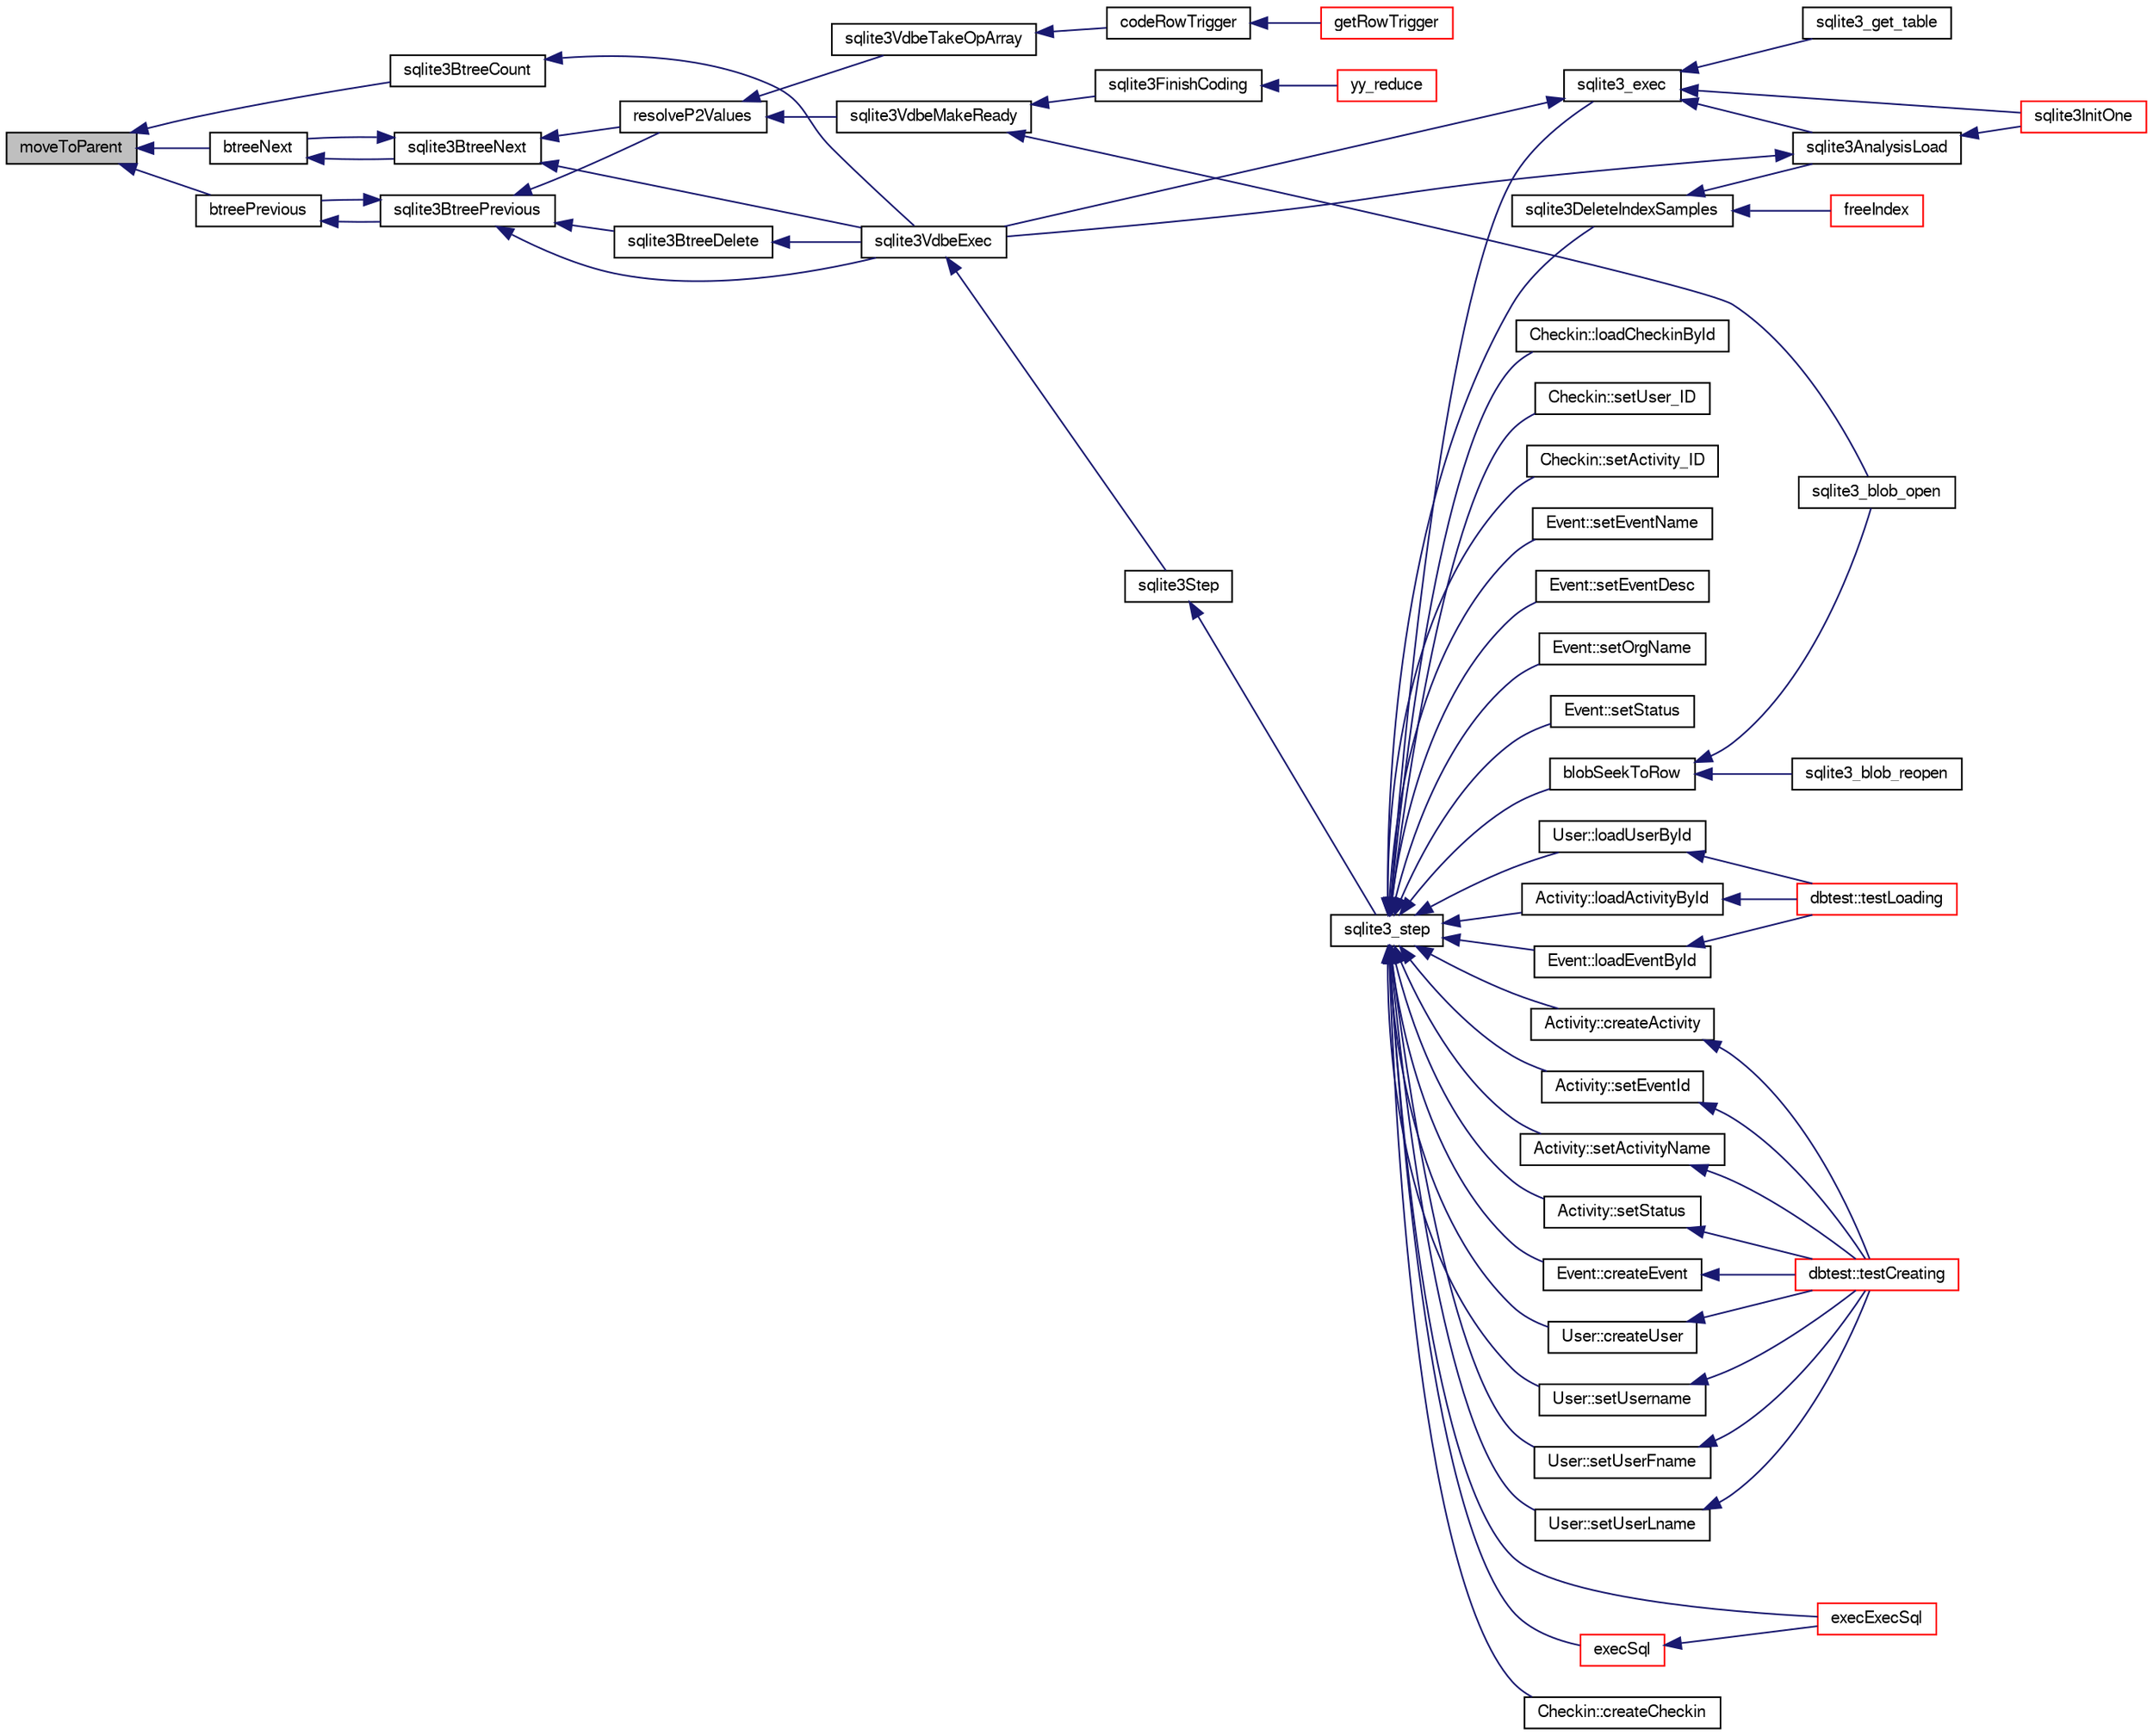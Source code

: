 digraph "moveToParent"
{
  edge [fontname="FreeSans",fontsize="10",labelfontname="FreeSans",labelfontsize="10"];
  node [fontname="FreeSans",fontsize="10",shape=record];
  rankdir="LR";
  Node171063 [label="moveToParent",height=0.2,width=0.4,color="black", fillcolor="grey75", style="filled", fontcolor="black"];
  Node171063 -> Node171064 [dir="back",color="midnightblue",fontsize="10",style="solid",fontname="FreeSans"];
  Node171064 [label="btreeNext",height=0.2,width=0.4,color="black", fillcolor="white", style="filled",URL="$sqlite3_8c.html#a937623744e3658bd068b8ad99e87c356"];
  Node171064 -> Node171065 [dir="back",color="midnightblue",fontsize="10",style="solid",fontname="FreeSans"];
  Node171065 [label="sqlite3BtreeNext",height=0.2,width=0.4,color="black", fillcolor="white", style="filled",URL="$sqlite3_8c.html#aa56f96564bee008046aa50f7f8455887"];
  Node171065 -> Node171064 [dir="back",color="midnightblue",fontsize="10",style="solid",fontname="FreeSans"];
  Node171065 -> Node171066 [dir="back",color="midnightblue",fontsize="10",style="solid",fontname="FreeSans"];
  Node171066 [label="resolveP2Values",height=0.2,width=0.4,color="black", fillcolor="white", style="filled",URL="$sqlite3_8c.html#a9aa9c7da468f7325e427e599812b92ab"];
  Node171066 -> Node171067 [dir="back",color="midnightblue",fontsize="10",style="solid",fontname="FreeSans"];
  Node171067 [label="sqlite3VdbeTakeOpArray",height=0.2,width=0.4,color="black", fillcolor="white", style="filled",URL="$sqlite3_8c.html#a1f7b118692db626cff3d33803d463103"];
  Node171067 -> Node171068 [dir="back",color="midnightblue",fontsize="10",style="solid",fontname="FreeSans"];
  Node171068 [label="codeRowTrigger",height=0.2,width=0.4,color="black", fillcolor="white", style="filled",URL="$sqlite3_8c.html#a463cea5aaaf388b560b206570a0022fc"];
  Node171068 -> Node171069 [dir="back",color="midnightblue",fontsize="10",style="solid",fontname="FreeSans"];
  Node171069 [label="getRowTrigger",height=0.2,width=0.4,color="red", fillcolor="white", style="filled",URL="$sqlite3_8c.html#a69626ef20b540d1a2b19cf56f3f45689"];
  Node171066 -> Node171084 [dir="back",color="midnightblue",fontsize="10",style="solid",fontname="FreeSans"];
  Node171084 [label="sqlite3VdbeMakeReady",height=0.2,width=0.4,color="black", fillcolor="white", style="filled",URL="$sqlite3_8c.html#a04b3e310d0717c70e36c56429eda8368"];
  Node171084 -> Node171085 [dir="back",color="midnightblue",fontsize="10",style="solid",fontname="FreeSans"];
  Node171085 [label="sqlite3_blob_open",height=0.2,width=0.4,color="black", fillcolor="white", style="filled",URL="$sqlite3_8h.html#adb8ad839a5bdd62a43785132bc7dd518"];
  Node171084 -> Node171086 [dir="back",color="midnightblue",fontsize="10",style="solid",fontname="FreeSans"];
  Node171086 [label="sqlite3FinishCoding",height=0.2,width=0.4,color="black", fillcolor="white", style="filled",URL="$sqlite3_8c.html#a651bc5b446c276c092705856d995b278"];
  Node171086 -> Node171076 [dir="back",color="midnightblue",fontsize="10",style="solid",fontname="FreeSans"];
  Node171076 [label="yy_reduce",height=0.2,width=0.4,color="red", fillcolor="white", style="filled",URL="$sqlite3_8c.html#a7c419a9b25711c666a9a2449ef377f14"];
  Node171065 -> Node171087 [dir="back",color="midnightblue",fontsize="10",style="solid",fontname="FreeSans"];
  Node171087 [label="sqlite3VdbeExec",height=0.2,width=0.4,color="black", fillcolor="white", style="filled",URL="$sqlite3_8c.html#a8ce40a614bdc56719c4d642b1e4dfb21"];
  Node171087 -> Node171088 [dir="back",color="midnightblue",fontsize="10",style="solid",fontname="FreeSans"];
  Node171088 [label="sqlite3Step",height=0.2,width=0.4,color="black", fillcolor="white", style="filled",URL="$sqlite3_8c.html#a3f2872e873e2758a4beedad1d5113554"];
  Node171088 -> Node171089 [dir="back",color="midnightblue",fontsize="10",style="solid",fontname="FreeSans"];
  Node171089 [label="sqlite3_step",height=0.2,width=0.4,color="black", fillcolor="white", style="filled",URL="$sqlite3_8h.html#ac1e491ce36b7471eb28387f7d3c74334"];
  Node171089 -> Node171090 [dir="back",color="midnightblue",fontsize="10",style="solid",fontname="FreeSans"];
  Node171090 [label="Activity::createActivity",height=0.2,width=0.4,color="black", fillcolor="white", style="filled",URL="$classActivity.html#a813cc5e52c14ab49b39014c134e3425b"];
  Node171090 -> Node171091 [dir="back",color="midnightblue",fontsize="10",style="solid",fontname="FreeSans"];
  Node171091 [label="dbtest::testCreating",height=0.2,width=0.4,color="red", fillcolor="white", style="filled",URL="$classdbtest.html#a8193e88a7df657069c8a6bd09c8243b7"];
  Node171089 -> Node171093 [dir="back",color="midnightblue",fontsize="10",style="solid",fontname="FreeSans"];
  Node171093 [label="Activity::loadActivityById",height=0.2,width=0.4,color="black", fillcolor="white", style="filled",URL="$classActivity.html#abe4ffb4f08a47212ebf9013259d9e7fd"];
  Node171093 -> Node171094 [dir="back",color="midnightblue",fontsize="10",style="solid",fontname="FreeSans"];
  Node171094 [label="dbtest::testLoading",height=0.2,width=0.4,color="red", fillcolor="white", style="filled",URL="$classdbtest.html#a6f98d82a2c8e2b9040848763504ddae1"];
  Node171089 -> Node171095 [dir="back",color="midnightblue",fontsize="10",style="solid",fontname="FreeSans"];
  Node171095 [label="Activity::setEventId",height=0.2,width=0.4,color="black", fillcolor="white", style="filled",URL="$classActivity.html#adb1d0fd0d08f473e068f0a4086bfa9ca"];
  Node171095 -> Node171091 [dir="back",color="midnightblue",fontsize="10",style="solid",fontname="FreeSans"];
  Node171089 -> Node171096 [dir="back",color="midnightblue",fontsize="10",style="solid",fontname="FreeSans"];
  Node171096 [label="Activity::setActivityName",height=0.2,width=0.4,color="black", fillcolor="white", style="filled",URL="$classActivity.html#a62dc3737b33915a36086f9dd26d16a81"];
  Node171096 -> Node171091 [dir="back",color="midnightblue",fontsize="10",style="solid",fontname="FreeSans"];
  Node171089 -> Node171097 [dir="back",color="midnightblue",fontsize="10",style="solid",fontname="FreeSans"];
  Node171097 [label="Activity::setStatus",height=0.2,width=0.4,color="black", fillcolor="white", style="filled",URL="$classActivity.html#af618135a7738f4d2a7ee147a8ef912ea"];
  Node171097 -> Node171091 [dir="back",color="midnightblue",fontsize="10",style="solid",fontname="FreeSans"];
  Node171089 -> Node171098 [dir="back",color="midnightblue",fontsize="10",style="solid",fontname="FreeSans"];
  Node171098 [label="Checkin::createCheckin",height=0.2,width=0.4,color="black", fillcolor="white", style="filled",URL="$classCheckin.html#a4e40acdf7fff0e607f6de4f24f3a163c"];
  Node171089 -> Node171099 [dir="back",color="midnightblue",fontsize="10",style="solid",fontname="FreeSans"];
  Node171099 [label="Checkin::loadCheckinById",height=0.2,width=0.4,color="black", fillcolor="white", style="filled",URL="$classCheckin.html#a3461f70ea6c68475225f2a07f78a21e0"];
  Node171089 -> Node171100 [dir="back",color="midnightblue",fontsize="10",style="solid",fontname="FreeSans"];
  Node171100 [label="Checkin::setUser_ID",height=0.2,width=0.4,color="black", fillcolor="white", style="filled",URL="$classCheckin.html#a76ab640f4f912876dbebf183db5359c6"];
  Node171089 -> Node171101 [dir="back",color="midnightblue",fontsize="10",style="solid",fontname="FreeSans"];
  Node171101 [label="Checkin::setActivity_ID",height=0.2,width=0.4,color="black", fillcolor="white", style="filled",URL="$classCheckin.html#ab2ff3ec2604ec73a42af25874a00b232"];
  Node171089 -> Node171102 [dir="back",color="midnightblue",fontsize="10",style="solid",fontname="FreeSans"];
  Node171102 [label="Event::createEvent",height=0.2,width=0.4,color="black", fillcolor="white", style="filled",URL="$classEvent.html#a77adb9f4a46ffb32c2d931f0691f5903"];
  Node171102 -> Node171091 [dir="back",color="midnightblue",fontsize="10",style="solid",fontname="FreeSans"];
  Node171089 -> Node171103 [dir="back",color="midnightblue",fontsize="10",style="solid",fontname="FreeSans"];
  Node171103 [label="Event::loadEventById",height=0.2,width=0.4,color="black", fillcolor="white", style="filled",URL="$classEvent.html#afa66cea33f722dbeecb69cc98fdea055"];
  Node171103 -> Node171094 [dir="back",color="midnightblue",fontsize="10",style="solid",fontname="FreeSans"];
  Node171089 -> Node171104 [dir="back",color="midnightblue",fontsize="10",style="solid",fontname="FreeSans"];
  Node171104 [label="Event::setEventName",height=0.2,width=0.4,color="black", fillcolor="white", style="filled",URL="$classEvent.html#a10596b6ca077df05184e30d62b08729d"];
  Node171089 -> Node171105 [dir="back",color="midnightblue",fontsize="10",style="solid",fontname="FreeSans"];
  Node171105 [label="Event::setEventDesc",height=0.2,width=0.4,color="black", fillcolor="white", style="filled",URL="$classEvent.html#ae36b8377dcae792f1c5c4726024c981b"];
  Node171089 -> Node171106 [dir="back",color="midnightblue",fontsize="10",style="solid",fontname="FreeSans"];
  Node171106 [label="Event::setOrgName",height=0.2,width=0.4,color="black", fillcolor="white", style="filled",URL="$classEvent.html#a19aac0f776bd764563a54977656cf680"];
  Node171089 -> Node171107 [dir="back",color="midnightblue",fontsize="10",style="solid",fontname="FreeSans"];
  Node171107 [label="Event::setStatus",height=0.2,width=0.4,color="black", fillcolor="white", style="filled",URL="$classEvent.html#ab0a6b9285af0f4172eb841e2b80f8972"];
  Node171089 -> Node171108 [dir="back",color="midnightblue",fontsize="10",style="solid",fontname="FreeSans"];
  Node171108 [label="blobSeekToRow",height=0.2,width=0.4,color="black", fillcolor="white", style="filled",URL="$sqlite3_8c.html#afff57e13332b98c8a44a7cebe38962ab"];
  Node171108 -> Node171085 [dir="back",color="midnightblue",fontsize="10",style="solid",fontname="FreeSans"];
  Node171108 -> Node171109 [dir="back",color="midnightblue",fontsize="10",style="solid",fontname="FreeSans"];
  Node171109 [label="sqlite3_blob_reopen",height=0.2,width=0.4,color="black", fillcolor="white", style="filled",URL="$sqlite3_8h.html#abc77c24fdc0150138490359a94360f7e"];
  Node171089 -> Node171110 [dir="back",color="midnightblue",fontsize="10",style="solid",fontname="FreeSans"];
  Node171110 [label="sqlite3DeleteIndexSamples",height=0.2,width=0.4,color="black", fillcolor="white", style="filled",URL="$sqlite3_8c.html#aaeda0302fbf61397ec009f65bed047ef"];
  Node171110 -> Node171111 [dir="back",color="midnightblue",fontsize="10",style="solid",fontname="FreeSans"];
  Node171111 [label="sqlite3AnalysisLoad",height=0.2,width=0.4,color="black", fillcolor="white", style="filled",URL="$sqlite3_8c.html#a48a2301c27e1d3d68708b9b8761b5a01"];
  Node171111 -> Node171087 [dir="back",color="midnightblue",fontsize="10",style="solid",fontname="FreeSans"];
  Node171111 -> Node171112 [dir="back",color="midnightblue",fontsize="10",style="solid",fontname="FreeSans"];
  Node171112 [label="sqlite3InitOne",height=0.2,width=0.4,color="red", fillcolor="white", style="filled",URL="$sqlite3_8c.html#ac4318b25df65269906b0379251fe9b85"];
  Node171110 -> Node171196 [dir="back",color="midnightblue",fontsize="10",style="solid",fontname="FreeSans"];
  Node171196 [label="freeIndex",height=0.2,width=0.4,color="red", fillcolor="white", style="filled",URL="$sqlite3_8c.html#a00907c99c18d5bcb9d0b38c077146c31"];
  Node171089 -> Node171262 [dir="back",color="midnightblue",fontsize="10",style="solid",fontname="FreeSans"];
  Node171262 [label="sqlite3_exec",height=0.2,width=0.4,color="black", fillcolor="white", style="filled",URL="$sqlite3_8h.html#a97487ec8150e0bcc8fa392ab8f0e24db"];
  Node171262 -> Node171087 [dir="back",color="midnightblue",fontsize="10",style="solid",fontname="FreeSans"];
  Node171262 -> Node171111 [dir="back",color="midnightblue",fontsize="10",style="solid",fontname="FreeSans"];
  Node171262 -> Node171112 [dir="back",color="midnightblue",fontsize="10",style="solid",fontname="FreeSans"];
  Node171262 -> Node171263 [dir="back",color="midnightblue",fontsize="10",style="solid",fontname="FreeSans"];
  Node171263 [label="sqlite3_get_table",height=0.2,width=0.4,color="black", fillcolor="white", style="filled",URL="$sqlite3_8h.html#a5effeac4e12df57beaa35c5be1f61579"];
  Node171089 -> Node171253 [dir="back",color="midnightblue",fontsize="10",style="solid",fontname="FreeSans"];
  Node171253 [label="execSql",height=0.2,width=0.4,color="red", fillcolor="white", style="filled",URL="$sqlite3_8c.html#a7d16651b98a110662f4c265eff0246cb"];
  Node171253 -> Node171254 [dir="back",color="midnightblue",fontsize="10",style="solid",fontname="FreeSans"];
  Node171254 [label="execExecSql",height=0.2,width=0.4,color="red", fillcolor="white", style="filled",URL="$sqlite3_8c.html#ac1be09a6c047f21133d16378d301e0d4"];
  Node171089 -> Node171254 [dir="back",color="midnightblue",fontsize="10",style="solid",fontname="FreeSans"];
  Node171089 -> Node171256 [dir="back",color="midnightblue",fontsize="10",style="solid",fontname="FreeSans"];
  Node171256 [label="User::createUser",height=0.2,width=0.4,color="black", fillcolor="white", style="filled",URL="$classUser.html#a22ed673939e8cc0a136130b809bba513"];
  Node171256 -> Node171091 [dir="back",color="midnightblue",fontsize="10",style="solid",fontname="FreeSans"];
  Node171089 -> Node171257 [dir="back",color="midnightblue",fontsize="10",style="solid",fontname="FreeSans"];
  Node171257 [label="User::loadUserById",height=0.2,width=0.4,color="black", fillcolor="white", style="filled",URL="$classUser.html#a863377665b7fb83c5547dcf9727f5092"];
  Node171257 -> Node171094 [dir="back",color="midnightblue",fontsize="10",style="solid",fontname="FreeSans"];
  Node171089 -> Node171258 [dir="back",color="midnightblue",fontsize="10",style="solid",fontname="FreeSans"];
  Node171258 [label="User::setUsername",height=0.2,width=0.4,color="black", fillcolor="white", style="filled",URL="$classUser.html#aa0497022a136cb78de785b0a39ae60b1"];
  Node171258 -> Node171091 [dir="back",color="midnightblue",fontsize="10",style="solid",fontname="FreeSans"];
  Node171089 -> Node171259 [dir="back",color="midnightblue",fontsize="10",style="solid",fontname="FreeSans"];
  Node171259 [label="User::setUserFname",height=0.2,width=0.4,color="black", fillcolor="white", style="filled",URL="$classUser.html#a72657eb55cd0ca437b4841a43f19912f"];
  Node171259 -> Node171091 [dir="back",color="midnightblue",fontsize="10",style="solid",fontname="FreeSans"];
  Node171089 -> Node171260 [dir="back",color="midnightblue",fontsize="10",style="solid",fontname="FreeSans"];
  Node171260 [label="User::setUserLname",height=0.2,width=0.4,color="black", fillcolor="white", style="filled",URL="$classUser.html#aa25973387e5afe1aa6f60dd6545e33b5"];
  Node171260 -> Node171091 [dir="back",color="midnightblue",fontsize="10",style="solid",fontname="FreeSans"];
  Node171063 -> Node171330 [dir="back",color="midnightblue",fontsize="10",style="solid",fontname="FreeSans"];
  Node171330 [label="btreePrevious",height=0.2,width=0.4,color="black", fillcolor="white", style="filled",URL="$sqlite3_8c.html#a6b41260c8b5d49d50962296ee829b244"];
  Node171330 -> Node171331 [dir="back",color="midnightblue",fontsize="10",style="solid",fontname="FreeSans"];
  Node171331 [label="sqlite3BtreePrevious",height=0.2,width=0.4,color="black", fillcolor="white", style="filled",URL="$sqlite3_8c.html#a1fc0a28b4147df5a1277a35da9a004df"];
  Node171331 -> Node171330 [dir="back",color="midnightblue",fontsize="10",style="solid",fontname="FreeSans"];
  Node171331 -> Node171332 [dir="back",color="midnightblue",fontsize="10",style="solid",fontname="FreeSans"];
  Node171332 [label="sqlite3BtreeDelete",height=0.2,width=0.4,color="black", fillcolor="white", style="filled",URL="$sqlite3_8c.html#a65c40cd7ec987dbd25392a180f388fe7"];
  Node171332 -> Node171087 [dir="back",color="midnightblue",fontsize="10",style="solid",fontname="FreeSans"];
  Node171331 -> Node171066 [dir="back",color="midnightblue",fontsize="10",style="solid",fontname="FreeSans"];
  Node171331 -> Node171087 [dir="back",color="midnightblue",fontsize="10",style="solid",fontname="FreeSans"];
  Node171063 -> Node171333 [dir="back",color="midnightblue",fontsize="10",style="solid",fontname="FreeSans"];
  Node171333 [label="sqlite3BtreeCount",height=0.2,width=0.4,color="black", fillcolor="white", style="filled",URL="$sqlite3_8c.html#ab162651b72ea609cf8e8fcd3d3320517"];
  Node171333 -> Node171087 [dir="back",color="midnightblue",fontsize="10",style="solid",fontname="FreeSans"];
}
